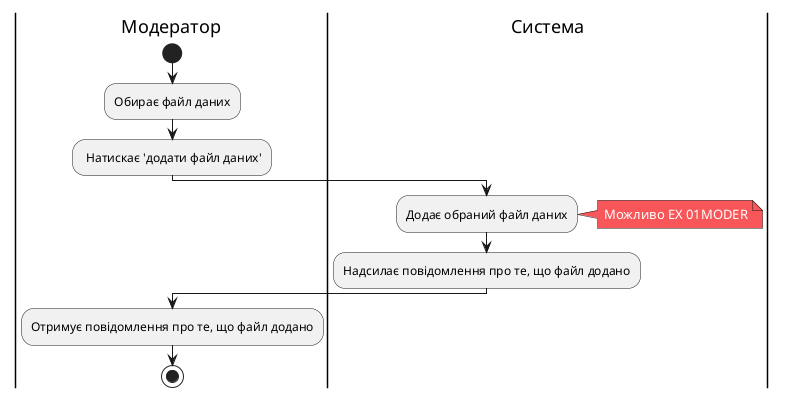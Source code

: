 @startuml EditAction


skinparam	shadowing false
skinparam Note {
	BackgroundColor #f85658
	FontColor #ffffff
}



|Модератор|
start
:Обирає файл даних;
: Натискає 'додати файл даних';


|Система|
:Додає обраний файл даних;
note right
Можливо ЕХ 01MODER
end note
|Система|
:Надсилає повідомлення про те, що файл додано;

|Модератор|
:Отримує повідомлення про те, що файл додано;

stop;
@enduml
